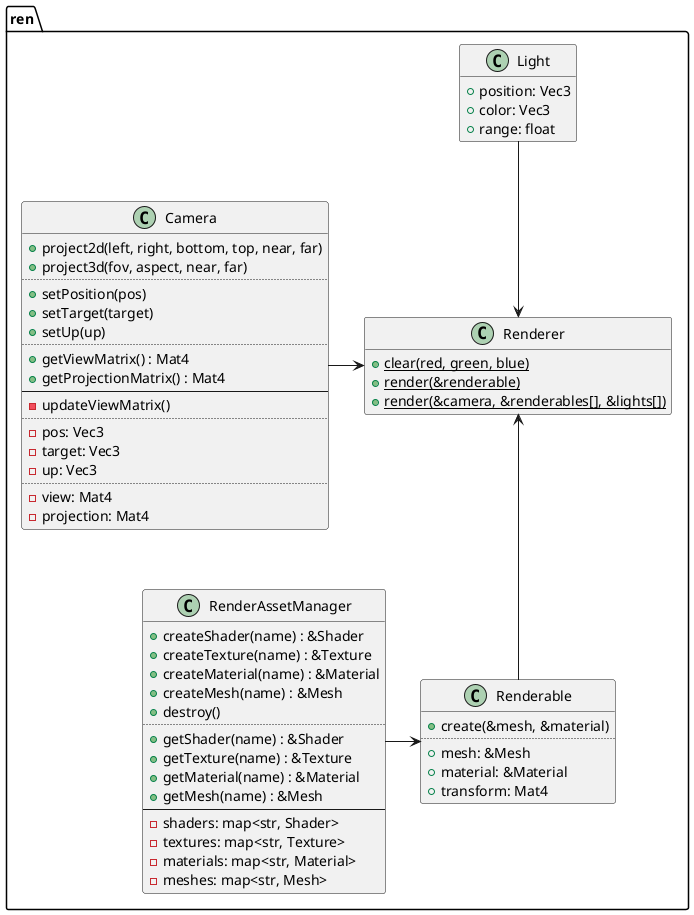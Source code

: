 @startuml
set separator ::

class ren::RenderAssetManager {
	+createShader(name) : &Shader
	+createTexture(name) : &Texture
	+createMaterial(name) : &Material
	+createMesh(name) : &Mesh
	+destroy()
	..
	+getShader(name) : &Shader
	+getTexture(name) : &Texture
	+getMaterial(name) : &Material
	+getMesh(name) : &Mesh
	--
	-shaders: map<str, Shader>
	-textures: map<str, Texture>
	-materials: map<str, Material>
	-meshes: map<str, Mesh>
}

class ren::Renderable {
	+create(&mesh, &material)
	..
	+mesh: &Mesh
	+material: &Material
	+transform: Mat4
}

class ren::Camera {
	+project2d(left, right, bottom, top, near, far)
	+project3d(fov, aspect, near, far)
	..
	+setPosition(pos)
	+setTarget(target)
	+setUp(up)
	..
	+getViewMatrix() : Mat4
	+getProjectionMatrix() : Mat4
	--
	-updateViewMatrix()
	..
	-pos: Vec3
	-target: Vec3
	-up: Vec3
	..
	-view: Mat4
	-projection: Mat4
}

class ren::Light {
	+position: Vec3
	+color: Vec3
	+range: float
}
hide Light methods

class ren::Renderer {
	{static} +clear(red, green, blue)
	{static} +render(&renderable)
	{static} +render(&camera, &renderables[], &lights[])
}
hide Renderer fields

Renderable <-left- RenderAssetManager

Renderer <-down- Renderable
Renderer <-left- Camera
Renderer <-up- Light

@enduml
